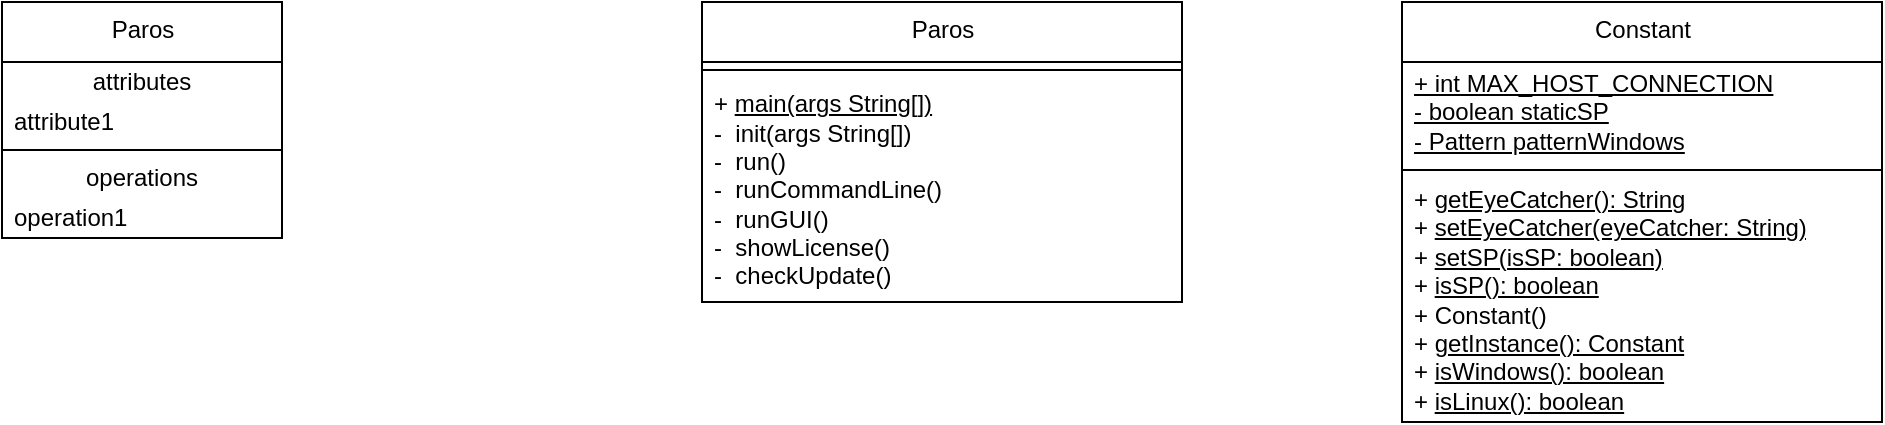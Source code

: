 <mxfile version="14.9.8" type="github"><diagram id="C5RBs43oDa-KdzZeNtuy" name="Page-1"><mxGraphModel dx="1185" dy="650" grid="1" gridSize="10" guides="1" tooltips="1" connect="1" arrows="1" fold="1" page="1" pageScale="1" pageWidth="827" pageHeight="1169" math="0" shadow="0"><root><mxCell id="WIyWlLk6GJQsqaUBKTNV-0"/><mxCell id="WIyWlLk6GJQsqaUBKTNV-1" parent="WIyWlLk6GJQsqaUBKTNV-0"/><mxCell id="6bA-ptrf7z8_-oPJFV3i-5" value="Paros" style="swimlane;fontStyle=0;align=center;verticalAlign=top;childLayout=stackLayout;horizontal=1;startSize=30;horizontalStack=0;resizeParent=1;resizeParentMax=0;resizeLast=0;collapsible=0;marginBottom=0;html=1;" vertex="1" parent="WIyWlLk6GJQsqaUBKTNV-1"><mxGeometry x="520" y="360" width="240" height="150" as="geometry"/></mxCell><mxCell id="6bA-ptrf7z8_-oPJFV3i-10" value="" style="line;strokeWidth=1;fillColor=none;align=left;verticalAlign=middle;spacingTop=-1;spacingLeft=3;spacingRight=3;rotatable=0;labelPosition=right;points=[];portConstraint=eastwest;" vertex="1" parent="6bA-ptrf7z8_-oPJFV3i-5"><mxGeometry y="30" width="240" height="8" as="geometry"/></mxCell><mxCell id="6bA-ptrf7z8_-oPJFV3i-12" value="&lt;div&gt;+ &lt;u&gt;main(args String[])&lt;/u&gt;&lt;/div&gt;&lt;div&gt;-&amp;nbsp; init(args String[])&lt;/div&gt;&lt;div&gt;-&amp;nbsp; run()&lt;/div&gt;&lt;div&gt;-&amp;nbsp; runCommandLine()&lt;/div&gt;&lt;div&gt;-&amp;nbsp; runGUI()&lt;/div&gt;&lt;div&gt;-&amp;nbsp; showLicense()&lt;/div&gt;&lt;div&gt;-&amp;nbsp; checkUpdate()&lt;/div&gt;" style="text;html=1;strokeColor=none;fillColor=none;align=left;verticalAlign=middle;spacingLeft=4;spacingRight=4;overflow=hidden;rotatable=0;points=[[0,0.5],[1,0.5]];portConstraint=eastwest;" vertex="1" parent="6bA-ptrf7z8_-oPJFV3i-5"><mxGeometry y="38" width="240" height="112" as="geometry"/></mxCell><mxCell id="6bA-ptrf7z8_-oPJFV3i-13" value="Paros" style="swimlane;fontStyle=0;align=center;verticalAlign=top;childLayout=stackLayout;horizontal=1;startSize=30;horizontalStack=0;resizeParent=1;resizeParentMax=0;resizeLast=0;collapsible=0;marginBottom=0;html=1;" vertex="1" parent="WIyWlLk6GJQsqaUBKTNV-1"><mxGeometry x="170" y="360" width="140" height="118" as="geometry"/></mxCell><mxCell id="6bA-ptrf7z8_-oPJFV3i-14" value="attributes" style="text;html=1;strokeColor=none;fillColor=none;align=center;verticalAlign=middle;spacingLeft=4;spacingRight=4;overflow=hidden;rotatable=0;points=[[0,0.5],[1,0.5]];portConstraint=eastwest;" vertex="1" parent="6bA-ptrf7z8_-oPJFV3i-13"><mxGeometry y="30" width="140" height="20" as="geometry"/></mxCell><mxCell id="6bA-ptrf7z8_-oPJFV3i-15" value="attribute1" style="text;html=1;strokeColor=none;fillColor=none;align=left;verticalAlign=middle;spacingLeft=4;spacingRight=4;overflow=hidden;rotatable=0;points=[[0,0.5],[1,0.5]];portConstraint=eastwest;" vertex="1" parent="6bA-ptrf7z8_-oPJFV3i-13"><mxGeometry y="50" width="140" height="20" as="geometry"/></mxCell><mxCell id="6bA-ptrf7z8_-oPJFV3i-16" value="" style="line;strokeWidth=1;fillColor=none;align=left;verticalAlign=middle;spacingTop=-1;spacingLeft=3;spacingRight=3;rotatable=0;labelPosition=right;points=[];portConstraint=eastwest;" vertex="1" parent="6bA-ptrf7z8_-oPJFV3i-13"><mxGeometry y="70" width="140" height="8" as="geometry"/></mxCell><mxCell id="6bA-ptrf7z8_-oPJFV3i-17" value="operations" style="text;html=1;strokeColor=none;fillColor=none;align=center;verticalAlign=middle;spacingLeft=4;spacingRight=4;overflow=hidden;rotatable=0;points=[[0,0.5],[1,0.5]];portConstraint=eastwest;" vertex="1" parent="6bA-ptrf7z8_-oPJFV3i-13"><mxGeometry y="78" width="140" height="20" as="geometry"/></mxCell><mxCell id="6bA-ptrf7z8_-oPJFV3i-18" value="operation1" style="text;html=1;strokeColor=none;fillColor=none;align=left;verticalAlign=middle;spacingLeft=4;spacingRight=4;overflow=hidden;rotatable=0;points=[[0,0.5],[1,0.5]];portConstraint=eastwest;" vertex="1" parent="6bA-ptrf7z8_-oPJFV3i-13"><mxGeometry y="98" width="140" height="20" as="geometry"/></mxCell><mxCell id="6bA-ptrf7z8_-oPJFV3i-25" value="Constant" style="swimlane;fontStyle=0;align=center;verticalAlign=top;childLayout=stackLayout;horizontal=1;startSize=30;horizontalStack=0;resizeParent=1;resizeParentMax=0;resizeLast=0;collapsible=0;marginBottom=0;html=1;" vertex="1" parent="WIyWlLk6GJQsqaUBKTNV-1"><mxGeometry x="870" y="360" width="240" height="210" as="geometry"/></mxCell><mxCell id="6bA-ptrf7z8_-oPJFV3i-27" value="&lt;div&gt;&lt;u&gt;+ int MAX_HOST_CONNECTION&lt;br&gt;&lt;/u&gt;&lt;/div&gt;&lt;div&gt;&lt;u&gt;- boolean staticSP&lt;br&gt;&lt;/u&gt;&lt;/div&gt;&lt;div&gt;&lt;u&gt;- Pattern patternWindows&lt;br&gt;&lt;/u&gt;&lt;/div&gt;" style="text;html=1;strokeColor=none;fillColor=none;align=left;verticalAlign=middle;spacingLeft=4;spacingRight=4;overflow=hidden;rotatable=0;points=[[0,0.5],[1,0.5]];portConstraint=eastwest;" vertex="1" parent="6bA-ptrf7z8_-oPJFV3i-25"><mxGeometry y="30" width="240" height="50" as="geometry"/></mxCell><mxCell id="6bA-ptrf7z8_-oPJFV3i-28" value="" style="line;strokeWidth=1;fillColor=none;align=left;verticalAlign=middle;spacingTop=-1;spacingLeft=3;spacingRight=3;rotatable=0;labelPosition=right;points=[];portConstraint=eastwest;" vertex="1" parent="6bA-ptrf7z8_-oPJFV3i-25"><mxGeometry y="80" width="240" height="8" as="geometry"/></mxCell><mxCell id="6bA-ptrf7z8_-oPJFV3i-30" value="&lt;div&gt;+ &lt;u&gt;getEyeCatcher(): String&lt;br&gt;&lt;/u&gt;&lt;/div&gt;&lt;div&gt;+ &lt;u&gt;setEyeCatcher(eyeCatcher: String)&lt;/u&gt;&lt;/div&gt;&lt;div&gt;+ &lt;u&gt;setSP(isSP: boolean)&lt;/u&gt;&lt;/div&gt;&lt;div&gt;+ &lt;u&gt;isSP(): boolean&lt;/u&gt;&lt;br&gt;&lt;/div&gt;&lt;div&gt;+ Constant()&lt;/div&gt;&lt;div&gt;+ &lt;u&gt;getInstance(): Constant&lt;/u&gt;&lt;/div&gt;&lt;div&gt;+ &lt;u&gt;isWindows(): boolean&lt;/u&gt;&lt;br&gt;&lt;/div&gt;&lt;div&gt;+ &lt;u&gt;isLinux(): boolean&lt;/u&gt;&lt;br&gt;&lt;/div&gt;" style="text;html=1;strokeColor=none;fillColor=none;align=left;verticalAlign=middle;spacingLeft=4;spacingRight=4;overflow=hidden;rotatable=0;points=[[0,0.5],[1,0.5]];portConstraint=eastwest;" vertex="1" parent="6bA-ptrf7z8_-oPJFV3i-25"><mxGeometry y="88" width="240" height="122" as="geometry"/></mxCell></root></mxGraphModel></diagram></mxfile>
